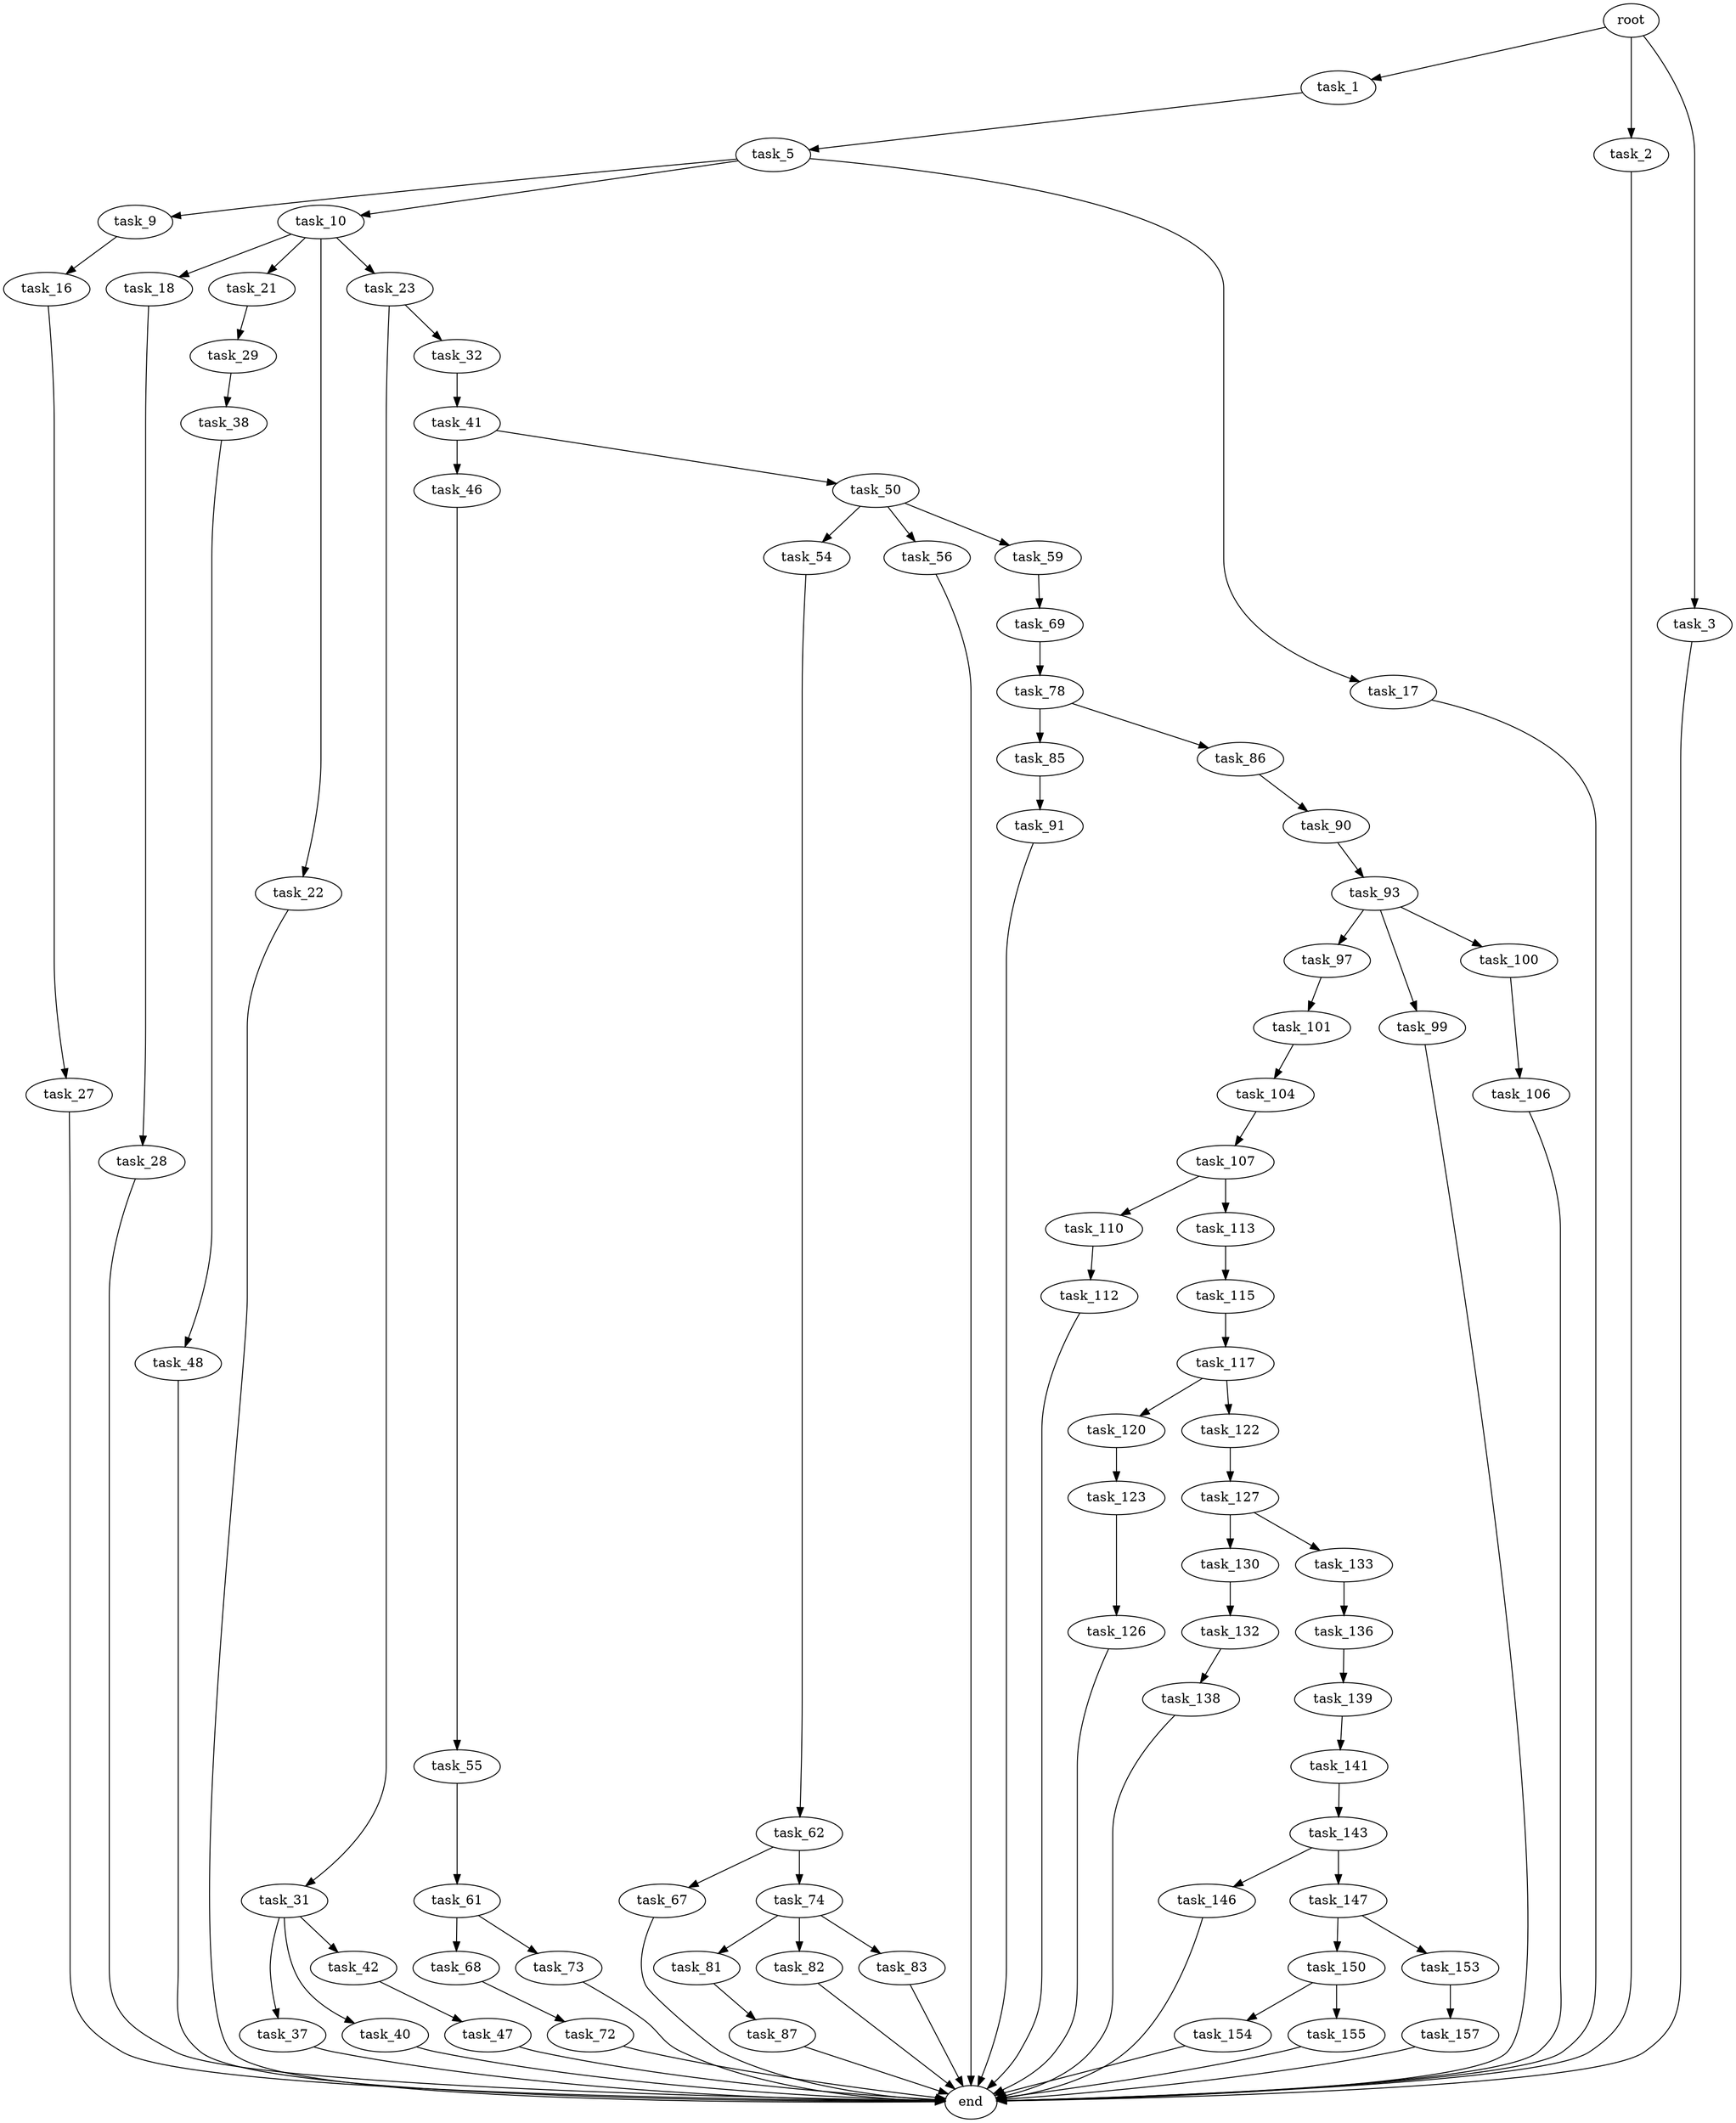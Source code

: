 digraph G {
  root [size="0.000000"];
  task_1 [size="621037021464.000000"];
  task_2 [size="293935045340.000000"];
  task_3 [size="2049959059.000000"];
  task_5 [size="116186968359.000000"];
  task_9 [size="567448753.000000"];
  task_10 [size="4254803568.000000"];
  task_16 [size="163697546943.000000"];
  task_17 [size="212044828179.000000"];
  task_18 [size="39043385476.000000"];
  task_21 [size="237603209955.000000"];
  task_22 [size="40257743603.000000"];
  task_23 [size="4678249117.000000"];
  task_27 [size="782757789696.000000"];
  task_28 [size="333108839.000000"];
  task_29 [size="232805019615.000000"];
  task_31 [size="68719476736.000000"];
  task_32 [size="231928233984.000000"];
  task_37 [size="549755813888.000000"];
  task_38 [size="7247051521.000000"];
  task_40 [size="353260993846.000000"];
  task_41 [size="22828459103.000000"];
  task_42 [size="27436387185.000000"];
  task_46 [size="778655853.000000"];
  task_47 [size="41033532714.000000"];
  task_48 [size="9806396846.000000"];
  task_50 [size="82393507449.000000"];
  task_54 [size="49199049036.000000"];
  task_55 [size="410387159528.000000"];
  task_56 [size="1073741824000.000000"];
  task_59 [size="490636757.000000"];
  task_61 [size="28991029248.000000"];
  task_62 [size="1090358359322.000000"];
  task_67 [size="3233545647.000000"];
  task_68 [size="247868183905.000000"];
  task_69 [size="12052418011.000000"];
  task_72 [size="11602510383.000000"];
  task_73 [size="1073741824000.000000"];
  task_74 [size="28991029248.000000"];
  task_78 [size="170874891899.000000"];
  task_81 [size="549755813888.000000"];
  task_82 [size="9742121780.000000"];
  task_83 [size="1332452205111.000000"];
  task_85 [size="337016320479.000000"];
  task_86 [size="16102851875.000000"];
  task_87 [size="1241236212.000000"];
  task_90 [size="93997409980.000000"];
  task_91 [size="482433283033.000000"];
  task_93 [size="134217728000.000000"];
  task_97 [size="231928233984.000000"];
  task_99 [size="68719476736.000000"];
  task_100 [size="231928233984.000000"];
  task_101 [size="368293445632.000000"];
  task_104 [size="8589934592.000000"];
  task_106 [size="368293445632.000000"];
  task_107 [size="459082055094.000000"];
  task_110 [size="176395602567.000000"];
  task_112 [size="27704808606.000000"];
  task_113 [size="1073741824000.000000"];
  task_115 [size="40967523712.000000"];
  task_117 [size="28444711712.000000"];
  task_120 [size="68719476736.000000"];
  task_122 [size="1141919976608.000000"];
  task_123 [size="19308651848.000000"];
  task_126 [size="8589934592.000000"];
  task_127 [size="2587720532.000000"];
  task_130 [size="8589934592.000000"];
  task_132 [size="28442875229.000000"];
  task_133 [size="14357362606.000000"];
  task_136 [size="231928233984.000000"];
  task_138 [size="3088472271.000000"];
  task_139 [size="228143283582.000000"];
  task_141 [size="549755813888.000000"];
  task_143 [size="6327876271.000000"];
  task_146 [size="14831663881.000000"];
  task_147 [size="28991029248.000000"];
  task_150 [size="29992371687.000000"];
  task_153 [size="31770777151.000000"];
  task_154 [size="245411023267.000000"];
  task_155 [size="741785132065.000000"];
  task_157 [size="8470863355.000000"];
  end [size="0.000000"];

  root -> task_1 [size="1.000000"];
  root -> task_2 [size="1.000000"];
  root -> task_3 [size="1.000000"];
  task_1 -> task_5 [size="411041792.000000"];
  task_2 -> end [size="1.000000"];
  task_3 -> end [size="1.000000"];
  task_5 -> task_9 [size="134217728.000000"];
  task_5 -> task_10 [size="134217728.000000"];
  task_5 -> task_17 [size="134217728.000000"];
  task_9 -> task_16 [size="33554432.000000"];
  task_10 -> task_18 [size="75497472.000000"];
  task_10 -> task_21 [size="75497472.000000"];
  task_10 -> task_22 [size="75497472.000000"];
  task_10 -> task_23 [size="75497472.000000"];
  task_16 -> task_27 [size="301989888.000000"];
  task_17 -> end [size="1.000000"];
  task_18 -> task_28 [size="679477248.000000"];
  task_21 -> task_29 [size="411041792.000000"];
  task_22 -> end [size="1.000000"];
  task_23 -> task_31 [size="536870912.000000"];
  task_23 -> task_32 [size="536870912.000000"];
  task_27 -> end [size="1.000000"];
  task_28 -> end [size="1.000000"];
  task_29 -> task_38 [size="209715200.000000"];
  task_31 -> task_37 [size="134217728.000000"];
  task_31 -> task_40 [size="134217728.000000"];
  task_31 -> task_42 [size="134217728.000000"];
  task_32 -> task_41 [size="301989888.000000"];
  task_37 -> end [size="1.000000"];
  task_38 -> task_48 [size="134217728.000000"];
  task_40 -> end [size="1.000000"];
  task_41 -> task_46 [size="33554432.000000"];
  task_41 -> task_50 [size="33554432.000000"];
  task_42 -> task_47 [size="536870912.000000"];
  task_46 -> task_55 [size="33554432.000000"];
  task_47 -> end [size="1.000000"];
  task_48 -> end [size="1.000000"];
  task_50 -> task_54 [size="209715200.000000"];
  task_50 -> task_56 [size="209715200.000000"];
  task_50 -> task_59 [size="209715200.000000"];
  task_54 -> task_62 [size="838860800.000000"];
  task_55 -> task_61 [size="301989888.000000"];
  task_56 -> end [size="1.000000"];
  task_59 -> task_69 [size="33554432.000000"];
  task_61 -> task_68 [size="75497472.000000"];
  task_61 -> task_73 [size="75497472.000000"];
  task_62 -> task_67 [size="838860800.000000"];
  task_62 -> task_74 [size="838860800.000000"];
  task_67 -> end [size="1.000000"];
  task_68 -> task_72 [size="536870912.000000"];
  task_69 -> task_78 [size="536870912.000000"];
  task_72 -> end [size="1.000000"];
  task_73 -> end [size="1.000000"];
  task_74 -> task_81 [size="75497472.000000"];
  task_74 -> task_82 [size="75497472.000000"];
  task_74 -> task_83 [size="75497472.000000"];
  task_78 -> task_85 [size="411041792.000000"];
  task_78 -> task_86 [size="411041792.000000"];
  task_81 -> task_87 [size="536870912.000000"];
  task_82 -> end [size="1.000000"];
  task_83 -> end [size="1.000000"];
  task_85 -> task_91 [size="411041792.000000"];
  task_86 -> task_90 [size="536870912.000000"];
  task_87 -> end [size="1.000000"];
  task_90 -> task_93 [size="75497472.000000"];
  task_91 -> end [size="1.000000"];
  task_93 -> task_97 [size="209715200.000000"];
  task_93 -> task_99 [size="209715200.000000"];
  task_93 -> task_100 [size="209715200.000000"];
  task_97 -> task_101 [size="301989888.000000"];
  task_99 -> end [size="1.000000"];
  task_100 -> task_106 [size="301989888.000000"];
  task_101 -> task_104 [size="411041792.000000"];
  task_104 -> task_107 [size="33554432.000000"];
  task_106 -> end [size="1.000000"];
  task_107 -> task_110 [size="536870912.000000"];
  task_107 -> task_113 [size="536870912.000000"];
  task_110 -> task_112 [size="301989888.000000"];
  task_112 -> end [size="1.000000"];
  task_113 -> task_115 [size="838860800.000000"];
  task_115 -> task_117 [size="33554432.000000"];
  task_117 -> task_120 [size="33554432.000000"];
  task_117 -> task_122 [size="33554432.000000"];
  task_120 -> task_123 [size="134217728.000000"];
  task_122 -> task_127 [size="679477248.000000"];
  task_123 -> task_126 [size="838860800.000000"];
  task_126 -> end [size="1.000000"];
  task_127 -> task_130 [size="75497472.000000"];
  task_127 -> task_133 [size="75497472.000000"];
  task_130 -> task_132 [size="33554432.000000"];
  task_132 -> task_138 [size="33554432.000000"];
  task_133 -> task_136 [size="679477248.000000"];
  task_136 -> task_139 [size="301989888.000000"];
  task_138 -> end [size="1.000000"];
  task_139 -> task_141 [size="209715200.000000"];
  task_141 -> task_143 [size="536870912.000000"];
  task_143 -> task_146 [size="411041792.000000"];
  task_143 -> task_147 [size="411041792.000000"];
  task_146 -> end [size="1.000000"];
  task_147 -> task_150 [size="75497472.000000"];
  task_147 -> task_153 [size="75497472.000000"];
  task_150 -> task_154 [size="679477248.000000"];
  task_150 -> task_155 [size="679477248.000000"];
  task_153 -> task_157 [size="33554432.000000"];
  task_154 -> end [size="1.000000"];
  task_155 -> end [size="1.000000"];
  task_157 -> end [size="1.000000"];
}
